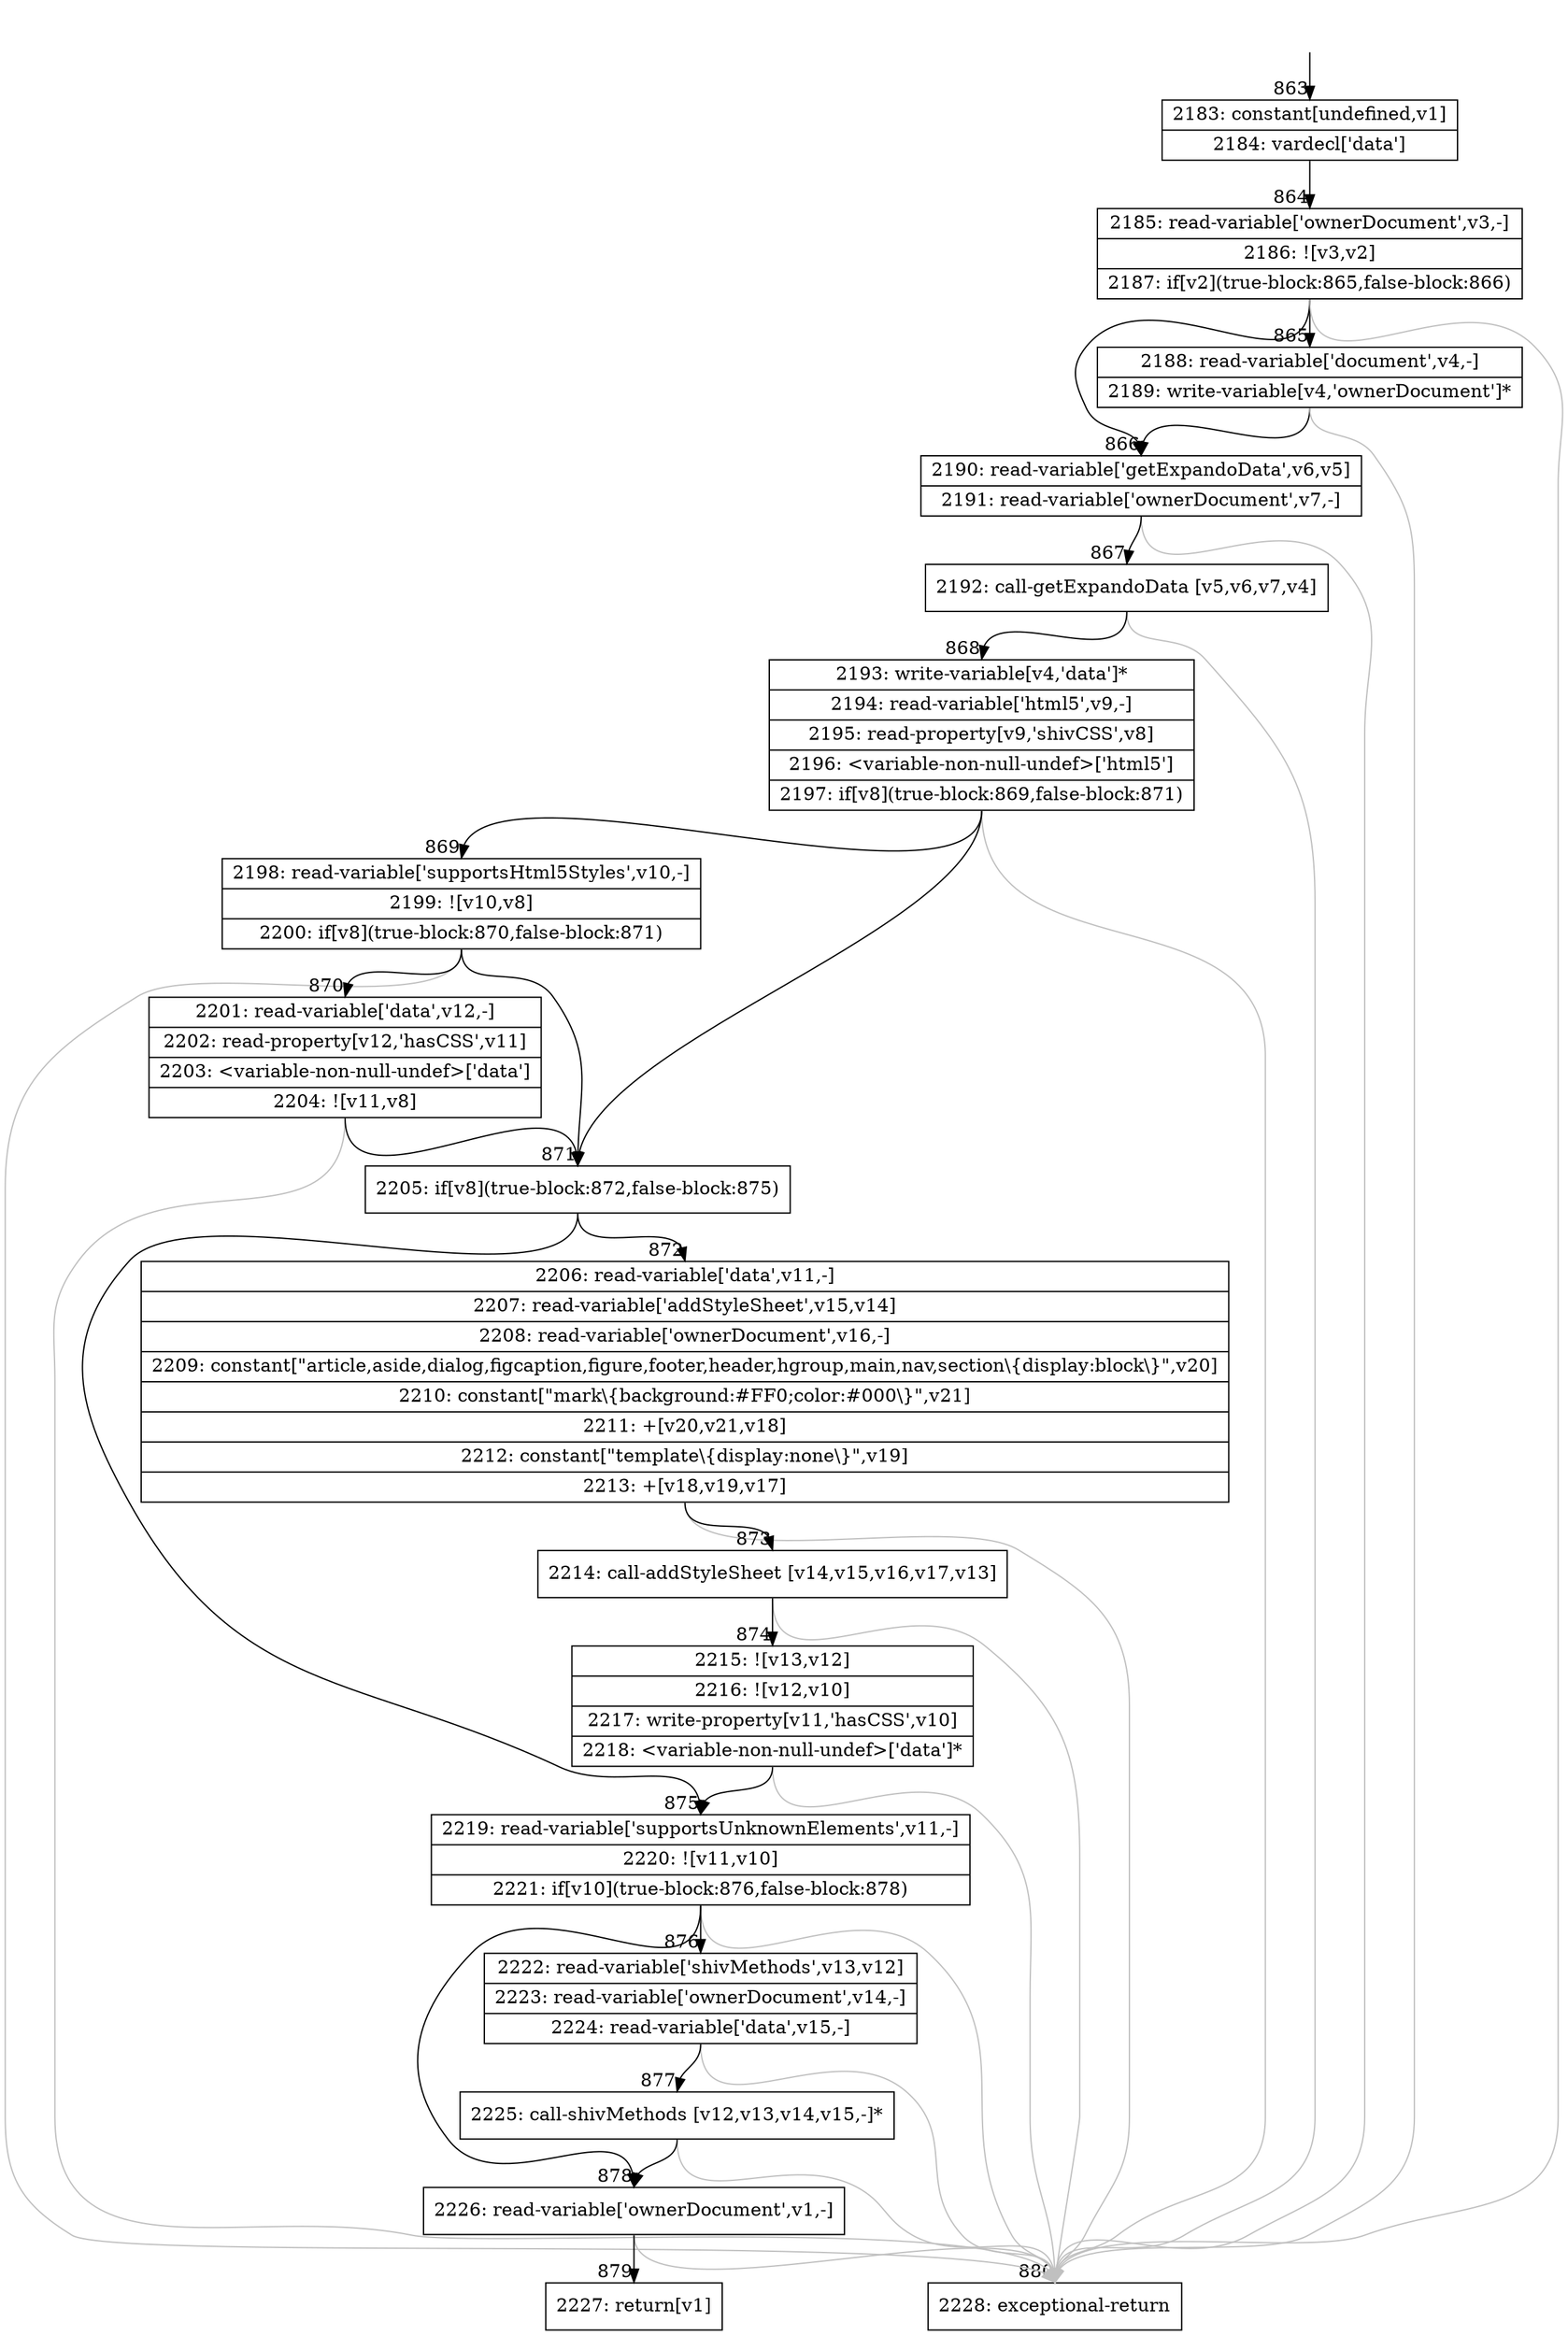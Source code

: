 digraph {
rankdir="TD"
BB_entry79[shape=none,label=""];
BB_entry79 -> BB863 [tailport=s, headport=n, headlabel="    863"]
BB863 [shape=record label="{2183: constant[undefined,v1]|2184: vardecl['data']}" ] 
BB863 -> BB864 [tailport=s, headport=n, headlabel="      864"]
BB864 [shape=record label="{2185: read-variable['ownerDocument',v3,-]|2186: ![v3,v2]|2187: if[v2](true-block:865,false-block:866)}" ] 
BB864 -> BB865 [tailport=s, headport=n, headlabel="      865"]
BB864 -> BB866 [tailport=s, headport=n, headlabel="      866"]
BB864 -> BB880 [tailport=s, headport=n, color=gray, headlabel="      880"]
BB865 [shape=record label="{2188: read-variable['document',v4,-]|2189: write-variable[v4,'ownerDocument']*}" ] 
BB865 -> BB866 [tailport=s, headport=n]
BB865 -> BB880 [tailport=s, headport=n, color=gray]
BB866 [shape=record label="{2190: read-variable['getExpandoData',v6,v5]|2191: read-variable['ownerDocument',v7,-]}" ] 
BB866 -> BB867 [tailport=s, headport=n, headlabel="      867"]
BB866 -> BB880 [tailport=s, headport=n, color=gray]
BB867 [shape=record label="{2192: call-getExpandoData [v5,v6,v7,v4]}" ] 
BB867 -> BB868 [tailport=s, headport=n, headlabel="      868"]
BB867 -> BB880 [tailport=s, headport=n, color=gray]
BB868 [shape=record label="{2193: write-variable[v4,'data']*|2194: read-variable['html5',v9,-]|2195: read-property[v9,'shivCSS',v8]|2196: \<variable-non-null-undef\>['html5']|2197: if[v8](true-block:869,false-block:871)}" ] 
BB868 -> BB871 [tailport=s, headport=n, headlabel="      871"]
BB868 -> BB869 [tailport=s, headport=n, headlabel="      869"]
BB868 -> BB880 [tailport=s, headport=n, color=gray]
BB869 [shape=record label="{2198: read-variable['supportsHtml5Styles',v10,-]|2199: ![v10,v8]|2200: if[v8](true-block:870,false-block:871)}" ] 
BB869 -> BB871 [tailport=s, headport=n]
BB869 -> BB870 [tailport=s, headport=n, headlabel="      870"]
BB869 -> BB880 [tailport=s, headport=n, color=gray]
BB870 [shape=record label="{2201: read-variable['data',v12,-]|2202: read-property[v12,'hasCSS',v11]|2203: \<variable-non-null-undef\>['data']|2204: ![v11,v8]}" ] 
BB870 -> BB871 [tailport=s, headport=n]
BB870 -> BB880 [tailport=s, headport=n, color=gray]
BB871 [shape=record label="{2205: if[v8](true-block:872,false-block:875)}" ] 
BB871 -> BB872 [tailport=s, headport=n, headlabel="      872"]
BB871 -> BB875 [tailport=s, headport=n, headlabel="      875"]
BB872 [shape=record label="{2206: read-variable['data',v11,-]|2207: read-variable['addStyleSheet',v15,v14]|2208: read-variable['ownerDocument',v16,-]|2209: constant[\"article,aside,dialog,figcaption,figure,footer,header,hgroup,main,nav,section\\\{display:block\\\}\",v20]|2210: constant[\"mark\\\{background:#FF0;color:#000\\\}\",v21]|2211: +[v20,v21,v18]|2212: constant[\"template\\\{display:none\\\}\",v19]|2213: +[v18,v19,v17]}" ] 
BB872 -> BB873 [tailport=s, headport=n, headlabel="      873"]
BB872 -> BB880 [tailport=s, headport=n, color=gray]
BB873 [shape=record label="{2214: call-addStyleSheet [v14,v15,v16,v17,v13]}" ] 
BB873 -> BB874 [tailport=s, headport=n, headlabel="      874"]
BB873 -> BB880 [tailport=s, headport=n, color=gray]
BB874 [shape=record label="{2215: ![v13,v12]|2216: ![v12,v10]|2217: write-property[v11,'hasCSS',v10]|2218: \<variable-non-null-undef\>['data']*}" ] 
BB874 -> BB875 [tailport=s, headport=n]
BB874 -> BB880 [tailport=s, headport=n, color=gray]
BB875 [shape=record label="{2219: read-variable['supportsUnknownElements',v11,-]|2220: ![v11,v10]|2221: if[v10](true-block:876,false-block:878)}" ] 
BB875 -> BB876 [tailport=s, headport=n, headlabel="      876"]
BB875 -> BB878 [tailport=s, headport=n, headlabel="      878"]
BB875 -> BB880 [tailport=s, headport=n, color=gray]
BB876 [shape=record label="{2222: read-variable['shivMethods',v13,v12]|2223: read-variable['ownerDocument',v14,-]|2224: read-variable['data',v15,-]}" ] 
BB876 -> BB877 [tailport=s, headport=n, headlabel="      877"]
BB876 -> BB880 [tailport=s, headport=n, color=gray]
BB877 [shape=record label="{2225: call-shivMethods [v12,v13,v14,v15,-]*}" ] 
BB877 -> BB878 [tailport=s, headport=n]
BB877 -> BB880 [tailport=s, headport=n, color=gray]
BB878 [shape=record label="{2226: read-variable['ownerDocument',v1,-]}" ] 
BB878 -> BB879 [tailport=s, headport=n, headlabel="      879"]
BB878 -> BB880 [tailport=s, headport=n, color=gray]
BB879 [shape=record label="{2227: return[v1]}" ] 
BB880 [shape=record label="{2228: exceptional-return}" ] 
//#$~ 780
}

